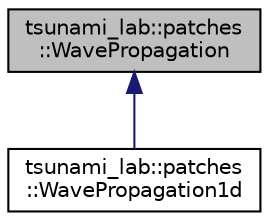 digraph "tsunami_lab::patches::WavePropagation"
{
 // LATEX_PDF_SIZE
  edge [fontname="Helvetica",fontsize="10",labelfontname="Helvetica",labelfontsize="10"];
  node [fontname="Helvetica",fontsize="10",shape=record];
  Node1 [label="tsunami_lab::patches\l::WavePropagation",height=0.2,width=0.4,color="black", fillcolor="grey75", style="filled", fontcolor="black",tooltip=" "];
  Node1 -> Node2 [dir="back",color="midnightblue",fontsize="10",style="solid",fontname="Helvetica"];
  Node2 [label="tsunami_lab::patches\l::WavePropagation1d",height=0.2,width=0.4,color="black", fillcolor="white", style="filled",URL="$classtsunami__lab_1_1patches_1_1WavePropagation1d.html",tooltip=" "];
}

